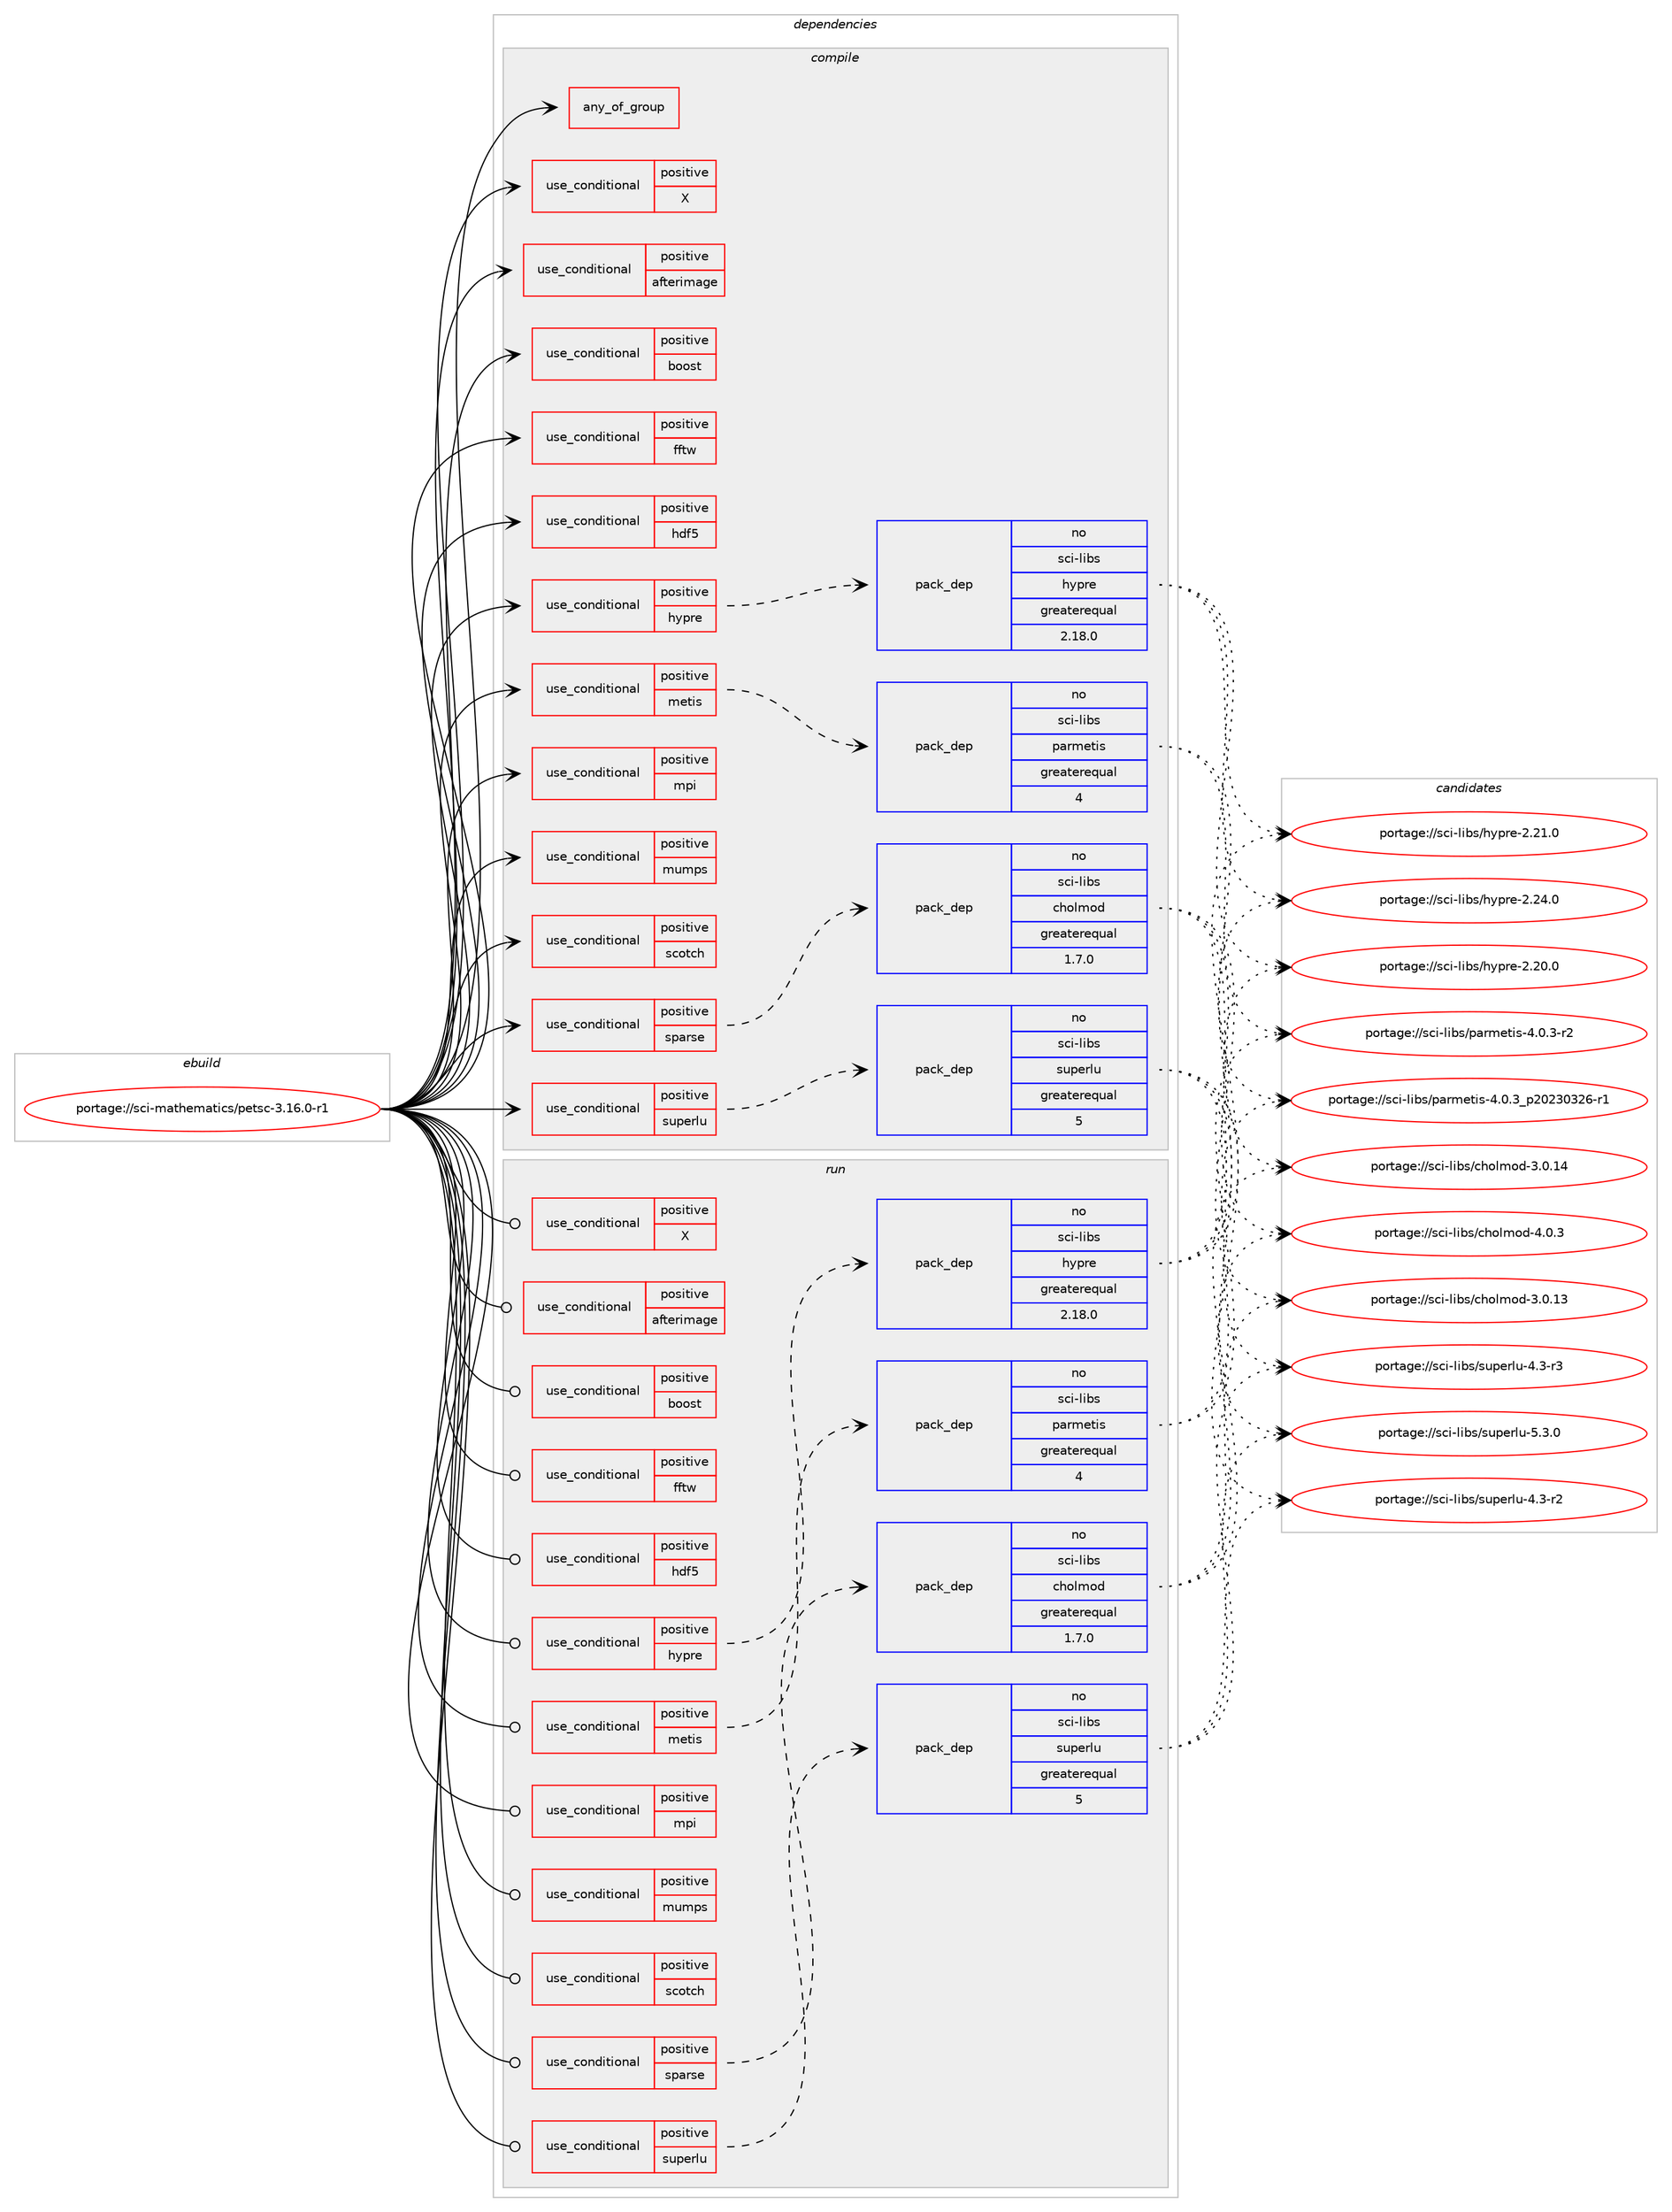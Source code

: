 digraph prolog {

# *************
# Graph options
# *************

newrank=true;
concentrate=true;
compound=true;
graph [rankdir=LR,fontname=Helvetica,fontsize=10,ranksep=1.5];#, ranksep=2.5, nodesep=0.2];
edge  [arrowhead=vee];
node  [fontname=Helvetica,fontsize=10];

# **********
# The ebuild
# **********

subgraph cluster_leftcol {
color=gray;
rank=same;
label=<<i>ebuild</i>>;
id [label="portage://sci-mathematics/petsc-3.16.0-r1", color=red, width=4, href="../sci-mathematics/petsc-3.16.0-r1.svg"];
}

# ****************
# The dependencies
# ****************

subgraph cluster_midcol {
color=gray;
label=<<i>dependencies</i>>;
subgraph cluster_compile {
fillcolor="#eeeeee";
style=filled;
label=<<i>compile</i>>;
subgraph any159 {
dependency16474 [label=<<TABLE BORDER="0" CELLBORDER="1" CELLSPACING="0" CELLPADDING="4"><TR><TD CELLPADDING="10">any_of_group</TD></TR></TABLE>>, shape=none, color=red];# *** BEGIN UNKNOWN DEPENDENCY TYPE (TODO) ***
# dependency16474 -> package_dependency(portage://sci-mathematics/petsc-3.16.0-r1,install,no,dev-lang,python,none,[,,],[slot(3.10)],[])
# *** END UNKNOWN DEPENDENCY TYPE (TODO) ***

}
id:e -> dependency16474:w [weight=20,style="solid",arrowhead="vee"];
subgraph cond11241 {
dependency16475 [label=<<TABLE BORDER="0" CELLBORDER="1" CELLSPACING="0" CELLPADDING="4"><TR><TD ROWSPAN="3" CELLPADDING="10">use_conditional</TD></TR><TR><TD>positive</TD></TR><TR><TD>X</TD></TR></TABLE>>, shape=none, color=red];
# *** BEGIN UNKNOWN DEPENDENCY TYPE (TODO) ***
# dependency16475 -> package_dependency(portage://sci-mathematics/petsc-3.16.0-r1,install,no,x11-libs,libX11,none,[,,],[],[])
# *** END UNKNOWN DEPENDENCY TYPE (TODO) ***

}
id:e -> dependency16475:w [weight=20,style="solid",arrowhead="vee"];
subgraph cond11242 {
dependency16476 [label=<<TABLE BORDER="0" CELLBORDER="1" CELLSPACING="0" CELLPADDING="4"><TR><TD ROWSPAN="3" CELLPADDING="10">use_conditional</TD></TR><TR><TD>positive</TD></TR><TR><TD>afterimage</TD></TR></TABLE>>, shape=none, color=red];
# *** BEGIN UNKNOWN DEPENDENCY TYPE (TODO) ***
# dependency16476 -> package_dependency(portage://sci-mathematics/petsc-3.16.0-r1,install,no,media-libs,libafterimage,none,[,,],[],[])
# *** END UNKNOWN DEPENDENCY TYPE (TODO) ***

}
id:e -> dependency16476:w [weight=20,style="solid",arrowhead="vee"];
subgraph cond11243 {
dependency16477 [label=<<TABLE BORDER="0" CELLBORDER="1" CELLSPACING="0" CELLPADDING="4"><TR><TD ROWSPAN="3" CELLPADDING="10">use_conditional</TD></TR><TR><TD>positive</TD></TR><TR><TD>boost</TD></TR></TABLE>>, shape=none, color=red];
# *** BEGIN UNKNOWN DEPENDENCY TYPE (TODO) ***
# dependency16477 -> package_dependency(portage://sci-mathematics/petsc-3.16.0-r1,install,no,dev-libs,boost,none,[,,],[],[])
# *** END UNKNOWN DEPENDENCY TYPE (TODO) ***

}
id:e -> dependency16477:w [weight=20,style="solid",arrowhead="vee"];
subgraph cond11244 {
dependency16478 [label=<<TABLE BORDER="0" CELLBORDER="1" CELLSPACING="0" CELLPADDING="4"><TR><TD ROWSPAN="3" CELLPADDING="10">use_conditional</TD></TR><TR><TD>positive</TD></TR><TR><TD>fftw</TD></TR></TABLE>>, shape=none, color=red];
# *** BEGIN UNKNOWN DEPENDENCY TYPE (TODO) ***
# dependency16478 -> package_dependency(portage://sci-mathematics/petsc-3.16.0-r1,install,no,sci-libs,fftw,none,[,,],[slot(3.0)],[use(optenable(mpi),none)])
# *** END UNKNOWN DEPENDENCY TYPE (TODO) ***

}
id:e -> dependency16478:w [weight=20,style="solid",arrowhead="vee"];
subgraph cond11245 {
dependency16479 [label=<<TABLE BORDER="0" CELLBORDER="1" CELLSPACING="0" CELLPADDING="4"><TR><TD ROWSPAN="3" CELLPADDING="10">use_conditional</TD></TR><TR><TD>positive</TD></TR><TR><TD>hdf5</TD></TR></TABLE>>, shape=none, color=red];
# *** BEGIN UNKNOWN DEPENDENCY TYPE (TODO) ***
# dependency16479 -> package_dependency(portage://sci-mathematics/petsc-3.16.0-r1,install,no,sci-libs,hdf5,none,[,,],[],[use(optenable(mpi),none)])
# *** END UNKNOWN DEPENDENCY TYPE (TODO) ***

}
id:e -> dependency16479:w [weight=20,style="solid",arrowhead="vee"];
subgraph cond11246 {
dependency16480 [label=<<TABLE BORDER="0" CELLBORDER="1" CELLSPACING="0" CELLPADDING="4"><TR><TD ROWSPAN="3" CELLPADDING="10">use_conditional</TD></TR><TR><TD>positive</TD></TR><TR><TD>hypre</TD></TR></TABLE>>, shape=none, color=red];
subgraph pack5071 {
dependency16481 [label=<<TABLE BORDER="0" CELLBORDER="1" CELLSPACING="0" CELLPADDING="4" WIDTH="220"><TR><TD ROWSPAN="6" CELLPADDING="30">pack_dep</TD></TR><TR><TD WIDTH="110">no</TD></TR><TR><TD>sci-libs</TD></TR><TR><TD>hypre</TD></TR><TR><TD>greaterequal</TD></TR><TR><TD>2.18.0</TD></TR></TABLE>>, shape=none, color=blue];
}
dependency16480:e -> dependency16481:w [weight=20,style="dashed",arrowhead="vee"];
}
id:e -> dependency16480:w [weight=20,style="solid",arrowhead="vee"];
subgraph cond11247 {
dependency16482 [label=<<TABLE BORDER="0" CELLBORDER="1" CELLSPACING="0" CELLPADDING="4"><TR><TD ROWSPAN="3" CELLPADDING="10">use_conditional</TD></TR><TR><TD>positive</TD></TR><TR><TD>metis</TD></TR></TABLE>>, shape=none, color=red];
subgraph pack5072 {
dependency16483 [label=<<TABLE BORDER="0" CELLBORDER="1" CELLSPACING="0" CELLPADDING="4" WIDTH="220"><TR><TD ROWSPAN="6" CELLPADDING="30">pack_dep</TD></TR><TR><TD WIDTH="110">no</TD></TR><TR><TD>sci-libs</TD></TR><TR><TD>parmetis</TD></TR><TR><TD>greaterequal</TD></TR><TR><TD>4</TD></TR></TABLE>>, shape=none, color=blue];
}
dependency16482:e -> dependency16483:w [weight=20,style="dashed",arrowhead="vee"];
}
id:e -> dependency16482:w [weight=20,style="solid",arrowhead="vee"];
subgraph cond11248 {
dependency16484 [label=<<TABLE BORDER="0" CELLBORDER="1" CELLSPACING="0" CELLPADDING="4"><TR><TD ROWSPAN="3" CELLPADDING="10">use_conditional</TD></TR><TR><TD>positive</TD></TR><TR><TD>mpi</TD></TR></TABLE>>, shape=none, color=red];
# *** BEGIN UNKNOWN DEPENDENCY TYPE (TODO) ***
# dependency16484 -> package_dependency(portage://sci-mathematics/petsc-3.16.0-r1,install,no,virtual,mpi,none,[,,],[],[use(optenable(cxx),none),use(optenable(fortran),none)])
# *** END UNKNOWN DEPENDENCY TYPE (TODO) ***

}
id:e -> dependency16484:w [weight=20,style="solid",arrowhead="vee"];
subgraph cond11249 {
dependency16485 [label=<<TABLE BORDER="0" CELLBORDER="1" CELLSPACING="0" CELLPADDING="4"><TR><TD ROWSPAN="3" CELLPADDING="10">use_conditional</TD></TR><TR><TD>positive</TD></TR><TR><TD>mumps</TD></TR></TABLE>>, shape=none, color=red];
# *** BEGIN UNKNOWN DEPENDENCY TYPE (TODO) ***
# dependency16485 -> package_dependency(portage://sci-mathematics/petsc-3.16.0-r1,install,no,sci-libs,mumps,none,[,,],[],[use(optenable(mpi),none)])
# *** END UNKNOWN DEPENDENCY TYPE (TODO) ***

# *** BEGIN UNKNOWN DEPENDENCY TYPE (TODO) ***
# dependency16485 -> package_dependency(portage://sci-mathematics/petsc-3.16.0-r1,install,no,sci-libs,scalapack,none,[,,],[],[])
# *** END UNKNOWN DEPENDENCY TYPE (TODO) ***

}
id:e -> dependency16485:w [weight=20,style="solid",arrowhead="vee"];
subgraph cond11250 {
dependency16486 [label=<<TABLE BORDER="0" CELLBORDER="1" CELLSPACING="0" CELLPADDING="4"><TR><TD ROWSPAN="3" CELLPADDING="10">use_conditional</TD></TR><TR><TD>positive</TD></TR><TR><TD>scotch</TD></TR></TABLE>>, shape=none, color=red];
# *** BEGIN UNKNOWN DEPENDENCY TYPE (TODO) ***
# dependency16486 -> package_dependency(portage://sci-mathematics/petsc-3.16.0-r1,install,no,sci-libs,scotch,none,[,,],[],[use(optenable(mpi),none)])
# *** END UNKNOWN DEPENDENCY TYPE (TODO) ***

}
id:e -> dependency16486:w [weight=20,style="solid",arrowhead="vee"];
subgraph cond11251 {
dependency16487 [label=<<TABLE BORDER="0" CELLBORDER="1" CELLSPACING="0" CELLPADDING="4"><TR><TD ROWSPAN="3" CELLPADDING="10">use_conditional</TD></TR><TR><TD>positive</TD></TR><TR><TD>sparse</TD></TR></TABLE>>, shape=none, color=red];
# *** BEGIN UNKNOWN DEPENDENCY TYPE (TODO) ***
# dependency16487 -> package_dependency(portage://sci-mathematics/petsc-3.16.0-r1,install,no,sci-libs,suitesparse,none,[,,],[],[])
# *** END UNKNOWN DEPENDENCY TYPE (TODO) ***

subgraph pack5073 {
dependency16488 [label=<<TABLE BORDER="0" CELLBORDER="1" CELLSPACING="0" CELLPADDING="4" WIDTH="220"><TR><TD ROWSPAN="6" CELLPADDING="30">pack_dep</TD></TR><TR><TD WIDTH="110">no</TD></TR><TR><TD>sci-libs</TD></TR><TR><TD>cholmod</TD></TR><TR><TD>greaterequal</TD></TR><TR><TD>1.7.0</TD></TR></TABLE>>, shape=none, color=blue];
}
dependency16487:e -> dependency16488:w [weight=20,style="dashed",arrowhead="vee"];
}
id:e -> dependency16487:w [weight=20,style="solid",arrowhead="vee"];
subgraph cond11252 {
dependency16489 [label=<<TABLE BORDER="0" CELLBORDER="1" CELLSPACING="0" CELLPADDING="4"><TR><TD ROWSPAN="3" CELLPADDING="10">use_conditional</TD></TR><TR><TD>positive</TD></TR><TR><TD>superlu</TD></TR></TABLE>>, shape=none, color=red];
subgraph pack5074 {
dependency16490 [label=<<TABLE BORDER="0" CELLBORDER="1" CELLSPACING="0" CELLPADDING="4" WIDTH="220"><TR><TD ROWSPAN="6" CELLPADDING="30">pack_dep</TD></TR><TR><TD WIDTH="110">no</TD></TR><TR><TD>sci-libs</TD></TR><TR><TD>superlu</TD></TR><TR><TD>greaterequal</TD></TR><TR><TD>5</TD></TR></TABLE>>, shape=none, color=blue];
}
dependency16489:e -> dependency16490:w [weight=20,style="dashed",arrowhead="vee"];
}
id:e -> dependency16489:w [weight=20,style="solid",arrowhead="vee"];
# *** BEGIN UNKNOWN DEPENDENCY TYPE (TODO) ***
# id -> package_dependency(portage://sci-mathematics/petsc-3.16.0-r1,install,no,dev-build,cmake,none,[,,],[],[])
# *** END UNKNOWN DEPENDENCY TYPE (TODO) ***

# *** BEGIN UNKNOWN DEPENDENCY TYPE (TODO) ***
# id -> package_dependency(portage://sci-mathematics/petsc-3.16.0-r1,install,no,sys-apps,which,none,[,,],[],[])
# *** END UNKNOWN DEPENDENCY TYPE (TODO) ***

# *** BEGIN UNKNOWN DEPENDENCY TYPE (TODO) ***
# id -> package_dependency(portage://sci-mathematics/petsc-3.16.0-r1,install,no,virtual,blas,none,[,,],[],[])
# *** END UNKNOWN DEPENDENCY TYPE (TODO) ***

# *** BEGIN UNKNOWN DEPENDENCY TYPE (TODO) ***
# id -> package_dependency(portage://sci-mathematics/petsc-3.16.0-r1,install,no,virtual,fortran,none,[,,],[],[])
# *** END UNKNOWN DEPENDENCY TYPE (TODO) ***

# *** BEGIN UNKNOWN DEPENDENCY TYPE (TODO) ***
# id -> package_dependency(portage://sci-mathematics/petsc-3.16.0-r1,install,no,virtual,lapack,none,[,,],[],[])
# *** END UNKNOWN DEPENDENCY TYPE (TODO) ***

# *** BEGIN UNKNOWN DEPENDENCY TYPE (TODO) ***
# id -> package_dependency(portage://sci-mathematics/petsc-3.16.0-r1,install,no,virtual,pkgconfig,none,[,,],[],[])
# *** END UNKNOWN DEPENDENCY TYPE (TODO) ***

}
subgraph cluster_compileandrun {
fillcolor="#eeeeee";
style=filled;
label=<<i>compile and run</i>>;
}
subgraph cluster_run {
fillcolor="#eeeeee";
style=filled;
label=<<i>run</i>>;
subgraph cond11253 {
dependency16491 [label=<<TABLE BORDER="0" CELLBORDER="1" CELLSPACING="0" CELLPADDING="4"><TR><TD ROWSPAN="3" CELLPADDING="10">use_conditional</TD></TR><TR><TD>positive</TD></TR><TR><TD>X</TD></TR></TABLE>>, shape=none, color=red];
# *** BEGIN UNKNOWN DEPENDENCY TYPE (TODO) ***
# dependency16491 -> package_dependency(portage://sci-mathematics/petsc-3.16.0-r1,run,no,x11-libs,libX11,none,[,,],[],[])
# *** END UNKNOWN DEPENDENCY TYPE (TODO) ***

}
id:e -> dependency16491:w [weight=20,style="solid",arrowhead="odot"];
subgraph cond11254 {
dependency16492 [label=<<TABLE BORDER="0" CELLBORDER="1" CELLSPACING="0" CELLPADDING="4"><TR><TD ROWSPAN="3" CELLPADDING="10">use_conditional</TD></TR><TR><TD>positive</TD></TR><TR><TD>afterimage</TD></TR></TABLE>>, shape=none, color=red];
# *** BEGIN UNKNOWN DEPENDENCY TYPE (TODO) ***
# dependency16492 -> package_dependency(portage://sci-mathematics/petsc-3.16.0-r1,run,no,media-libs,libafterimage,none,[,,],[],[])
# *** END UNKNOWN DEPENDENCY TYPE (TODO) ***

}
id:e -> dependency16492:w [weight=20,style="solid",arrowhead="odot"];
subgraph cond11255 {
dependency16493 [label=<<TABLE BORDER="0" CELLBORDER="1" CELLSPACING="0" CELLPADDING="4"><TR><TD ROWSPAN="3" CELLPADDING="10">use_conditional</TD></TR><TR><TD>positive</TD></TR><TR><TD>boost</TD></TR></TABLE>>, shape=none, color=red];
# *** BEGIN UNKNOWN DEPENDENCY TYPE (TODO) ***
# dependency16493 -> package_dependency(portage://sci-mathematics/petsc-3.16.0-r1,run,no,dev-libs,boost,none,[,,],[],[])
# *** END UNKNOWN DEPENDENCY TYPE (TODO) ***

}
id:e -> dependency16493:w [weight=20,style="solid",arrowhead="odot"];
subgraph cond11256 {
dependency16494 [label=<<TABLE BORDER="0" CELLBORDER="1" CELLSPACING="0" CELLPADDING="4"><TR><TD ROWSPAN="3" CELLPADDING="10">use_conditional</TD></TR><TR><TD>positive</TD></TR><TR><TD>fftw</TD></TR></TABLE>>, shape=none, color=red];
# *** BEGIN UNKNOWN DEPENDENCY TYPE (TODO) ***
# dependency16494 -> package_dependency(portage://sci-mathematics/petsc-3.16.0-r1,run,no,sci-libs,fftw,none,[,,],[slot(3.0)],[use(optenable(mpi),none)])
# *** END UNKNOWN DEPENDENCY TYPE (TODO) ***

}
id:e -> dependency16494:w [weight=20,style="solid",arrowhead="odot"];
subgraph cond11257 {
dependency16495 [label=<<TABLE BORDER="0" CELLBORDER="1" CELLSPACING="0" CELLPADDING="4"><TR><TD ROWSPAN="3" CELLPADDING="10">use_conditional</TD></TR><TR><TD>positive</TD></TR><TR><TD>hdf5</TD></TR></TABLE>>, shape=none, color=red];
# *** BEGIN UNKNOWN DEPENDENCY TYPE (TODO) ***
# dependency16495 -> package_dependency(portage://sci-mathematics/petsc-3.16.0-r1,run,no,sci-libs,hdf5,none,[,,],[],[use(optenable(mpi),none)])
# *** END UNKNOWN DEPENDENCY TYPE (TODO) ***

}
id:e -> dependency16495:w [weight=20,style="solid",arrowhead="odot"];
subgraph cond11258 {
dependency16496 [label=<<TABLE BORDER="0" CELLBORDER="1" CELLSPACING="0" CELLPADDING="4"><TR><TD ROWSPAN="3" CELLPADDING="10">use_conditional</TD></TR><TR><TD>positive</TD></TR><TR><TD>hypre</TD></TR></TABLE>>, shape=none, color=red];
subgraph pack5075 {
dependency16497 [label=<<TABLE BORDER="0" CELLBORDER="1" CELLSPACING="0" CELLPADDING="4" WIDTH="220"><TR><TD ROWSPAN="6" CELLPADDING="30">pack_dep</TD></TR><TR><TD WIDTH="110">no</TD></TR><TR><TD>sci-libs</TD></TR><TR><TD>hypre</TD></TR><TR><TD>greaterequal</TD></TR><TR><TD>2.18.0</TD></TR></TABLE>>, shape=none, color=blue];
}
dependency16496:e -> dependency16497:w [weight=20,style="dashed",arrowhead="vee"];
}
id:e -> dependency16496:w [weight=20,style="solid",arrowhead="odot"];
subgraph cond11259 {
dependency16498 [label=<<TABLE BORDER="0" CELLBORDER="1" CELLSPACING="0" CELLPADDING="4"><TR><TD ROWSPAN="3" CELLPADDING="10">use_conditional</TD></TR><TR><TD>positive</TD></TR><TR><TD>metis</TD></TR></TABLE>>, shape=none, color=red];
subgraph pack5076 {
dependency16499 [label=<<TABLE BORDER="0" CELLBORDER="1" CELLSPACING="0" CELLPADDING="4" WIDTH="220"><TR><TD ROWSPAN="6" CELLPADDING="30">pack_dep</TD></TR><TR><TD WIDTH="110">no</TD></TR><TR><TD>sci-libs</TD></TR><TR><TD>parmetis</TD></TR><TR><TD>greaterequal</TD></TR><TR><TD>4</TD></TR></TABLE>>, shape=none, color=blue];
}
dependency16498:e -> dependency16499:w [weight=20,style="dashed",arrowhead="vee"];
}
id:e -> dependency16498:w [weight=20,style="solid",arrowhead="odot"];
subgraph cond11260 {
dependency16500 [label=<<TABLE BORDER="0" CELLBORDER="1" CELLSPACING="0" CELLPADDING="4"><TR><TD ROWSPAN="3" CELLPADDING="10">use_conditional</TD></TR><TR><TD>positive</TD></TR><TR><TD>mpi</TD></TR></TABLE>>, shape=none, color=red];
# *** BEGIN UNKNOWN DEPENDENCY TYPE (TODO) ***
# dependency16500 -> package_dependency(portage://sci-mathematics/petsc-3.16.0-r1,run,no,virtual,mpi,none,[,,],[],[use(optenable(cxx),none),use(optenable(fortran),none)])
# *** END UNKNOWN DEPENDENCY TYPE (TODO) ***

}
id:e -> dependency16500:w [weight=20,style="solid",arrowhead="odot"];
subgraph cond11261 {
dependency16501 [label=<<TABLE BORDER="0" CELLBORDER="1" CELLSPACING="0" CELLPADDING="4"><TR><TD ROWSPAN="3" CELLPADDING="10">use_conditional</TD></TR><TR><TD>positive</TD></TR><TR><TD>mumps</TD></TR></TABLE>>, shape=none, color=red];
# *** BEGIN UNKNOWN DEPENDENCY TYPE (TODO) ***
# dependency16501 -> package_dependency(portage://sci-mathematics/petsc-3.16.0-r1,run,no,sci-libs,mumps,none,[,,],[],[use(optenable(mpi),none)])
# *** END UNKNOWN DEPENDENCY TYPE (TODO) ***

# *** BEGIN UNKNOWN DEPENDENCY TYPE (TODO) ***
# dependency16501 -> package_dependency(portage://sci-mathematics/petsc-3.16.0-r1,run,no,sci-libs,scalapack,none,[,,],[],[])
# *** END UNKNOWN DEPENDENCY TYPE (TODO) ***

}
id:e -> dependency16501:w [weight=20,style="solid",arrowhead="odot"];
subgraph cond11262 {
dependency16502 [label=<<TABLE BORDER="0" CELLBORDER="1" CELLSPACING="0" CELLPADDING="4"><TR><TD ROWSPAN="3" CELLPADDING="10">use_conditional</TD></TR><TR><TD>positive</TD></TR><TR><TD>scotch</TD></TR></TABLE>>, shape=none, color=red];
# *** BEGIN UNKNOWN DEPENDENCY TYPE (TODO) ***
# dependency16502 -> package_dependency(portage://sci-mathematics/petsc-3.16.0-r1,run,no,sci-libs,scotch,none,[,,],[],[use(optenable(mpi),none)])
# *** END UNKNOWN DEPENDENCY TYPE (TODO) ***

}
id:e -> dependency16502:w [weight=20,style="solid",arrowhead="odot"];
subgraph cond11263 {
dependency16503 [label=<<TABLE BORDER="0" CELLBORDER="1" CELLSPACING="0" CELLPADDING="4"><TR><TD ROWSPAN="3" CELLPADDING="10">use_conditional</TD></TR><TR><TD>positive</TD></TR><TR><TD>sparse</TD></TR></TABLE>>, shape=none, color=red];
# *** BEGIN UNKNOWN DEPENDENCY TYPE (TODO) ***
# dependency16503 -> package_dependency(portage://sci-mathematics/petsc-3.16.0-r1,run,no,sci-libs,suitesparse,none,[,,],[],[])
# *** END UNKNOWN DEPENDENCY TYPE (TODO) ***

subgraph pack5077 {
dependency16504 [label=<<TABLE BORDER="0" CELLBORDER="1" CELLSPACING="0" CELLPADDING="4" WIDTH="220"><TR><TD ROWSPAN="6" CELLPADDING="30">pack_dep</TD></TR><TR><TD WIDTH="110">no</TD></TR><TR><TD>sci-libs</TD></TR><TR><TD>cholmod</TD></TR><TR><TD>greaterequal</TD></TR><TR><TD>1.7.0</TD></TR></TABLE>>, shape=none, color=blue];
}
dependency16503:e -> dependency16504:w [weight=20,style="dashed",arrowhead="vee"];
}
id:e -> dependency16503:w [weight=20,style="solid",arrowhead="odot"];
subgraph cond11264 {
dependency16505 [label=<<TABLE BORDER="0" CELLBORDER="1" CELLSPACING="0" CELLPADDING="4"><TR><TD ROWSPAN="3" CELLPADDING="10">use_conditional</TD></TR><TR><TD>positive</TD></TR><TR><TD>superlu</TD></TR></TABLE>>, shape=none, color=red];
subgraph pack5078 {
dependency16506 [label=<<TABLE BORDER="0" CELLBORDER="1" CELLSPACING="0" CELLPADDING="4" WIDTH="220"><TR><TD ROWSPAN="6" CELLPADDING="30">pack_dep</TD></TR><TR><TD WIDTH="110">no</TD></TR><TR><TD>sci-libs</TD></TR><TR><TD>superlu</TD></TR><TR><TD>greaterequal</TD></TR><TR><TD>5</TD></TR></TABLE>>, shape=none, color=blue];
}
dependency16505:e -> dependency16506:w [weight=20,style="dashed",arrowhead="vee"];
}
id:e -> dependency16505:w [weight=20,style="solid",arrowhead="odot"];
# *** BEGIN UNKNOWN DEPENDENCY TYPE (TODO) ***
# id -> package_dependency(portage://sci-mathematics/petsc-3.16.0-r1,run,no,virtual,blas,none,[,,],[],[])
# *** END UNKNOWN DEPENDENCY TYPE (TODO) ***

# *** BEGIN UNKNOWN DEPENDENCY TYPE (TODO) ***
# id -> package_dependency(portage://sci-mathematics/petsc-3.16.0-r1,run,no,virtual,fortran,none,[,,],[],[])
# *** END UNKNOWN DEPENDENCY TYPE (TODO) ***

# *** BEGIN UNKNOWN DEPENDENCY TYPE (TODO) ***
# id -> package_dependency(portage://sci-mathematics/petsc-3.16.0-r1,run,no,virtual,lapack,none,[,,],[],[])
# *** END UNKNOWN DEPENDENCY TYPE (TODO) ***

}
}

# **************
# The candidates
# **************

subgraph cluster_choices {
rank=same;
color=gray;
label=<<i>candidates</i>>;

subgraph choice5071 {
color=black;
nodesep=1;
choice1159910545108105981154710412111211410145504650484648 [label="portage://sci-libs/hypre-2.20.0", color=red, width=4,href="../sci-libs/hypre-2.20.0.svg"];
choice1159910545108105981154710412111211410145504650494648 [label="portage://sci-libs/hypre-2.21.0", color=red, width=4,href="../sci-libs/hypre-2.21.0.svg"];
choice1159910545108105981154710412111211410145504650524648 [label="portage://sci-libs/hypre-2.24.0", color=red, width=4,href="../sci-libs/hypre-2.24.0.svg"];
dependency16481:e -> choice1159910545108105981154710412111211410145504650484648:w [style=dotted,weight="100"];
dependency16481:e -> choice1159910545108105981154710412111211410145504650494648:w [style=dotted,weight="100"];
dependency16481:e -> choice1159910545108105981154710412111211410145504650524648:w [style=dotted,weight="100"];
}
subgraph choice5072 {
color=black;
nodesep=1;
choice11599105451081059811547112971141091011161051154552464846514511450 [label="portage://sci-libs/parmetis-4.0.3-r2", color=red, width=4,href="../sci-libs/parmetis-4.0.3-r2.svg"];
choice11599105451081059811547112971141091011161051154552464846519511250485051485150544511449 [label="portage://sci-libs/parmetis-4.0.3_p20230326-r1", color=red, width=4,href="../sci-libs/parmetis-4.0.3_p20230326-r1.svg"];
dependency16483:e -> choice11599105451081059811547112971141091011161051154552464846514511450:w [style=dotted,weight="100"];
dependency16483:e -> choice11599105451081059811547112971141091011161051154552464846519511250485051485150544511449:w [style=dotted,weight="100"];
}
subgraph choice5073 {
color=black;
nodesep=1;
choice115991054510810598115479910411110810911110045514648464951 [label="portage://sci-libs/cholmod-3.0.13", color=red, width=4,href="../sci-libs/cholmod-3.0.13.svg"];
choice115991054510810598115479910411110810911110045514648464952 [label="portage://sci-libs/cholmod-3.0.14", color=red, width=4,href="../sci-libs/cholmod-3.0.14.svg"];
choice1159910545108105981154799104111108109111100455246484651 [label="portage://sci-libs/cholmod-4.0.3", color=red, width=4,href="../sci-libs/cholmod-4.0.3.svg"];
dependency16488:e -> choice115991054510810598115479910411110810911110045514648464951:w [style=dotted,weight="100"];
dependency16488:e -> choice115991054510810598115479910411110810911110045514648464952:w [style=dotted,weight="100"];
dependency16488:e -> choice1159910545108105981154799104111108109111100455246484651:w [style=dotted,weight="100"];
}
subgraph choice5074 {
color=black;
nodesep=1;
choice11599105451081059811547115117112101114108117455246514511450 [label="portage://sci-libs/superlu-4.3-r2", color=red, width=4,href="../sci-libs/superlu-4.3-r2.svg"];
choice11599105451081059811547115117112101114108117455246514511451 [label="portage://sci-libs/superlu-4.3-r3", color=red, width=4,href="../sci-libs/superlu-4.3-r3.svg"];
choice11599105451081059811547115117112101114108117455346514648 [label="portage://sci-libs/superlu-5.3.0", color=red, width=4,href="../sci-libs/superlu-5.3.0.svg"];
dependency16490:e -> choice11599105451081059811547115117112101114108117455246514511450:w [style=dotted,weight="100"];
dependency16490:e -> choice11599105451081059811547115117112101114108117455246514511451:w [style=dotted,weight="100"];
dependency16490:e -> choice11599105451081059811547115117112101114108117455346514648:w [style=dotted,weight="100"];
}
subgraph choice5075 {
color=black;
nodesep=1;
choice1159910545108105981154710412111211410145504650484648 [label="portage://sci-libs/hypre-2.20.0", color=red, width=4,href="../sci-libs/hypre-2.20.0.svg"];
choice1159910545108105981154710412111211410145504650494648 [label="portage://sci-libs/hypre-2.21.0", color=red, width=4,href="../sci-libs/hypre-2.21.0.svg"];
choice1159910545108105981154710412111211410145504650524648 [label="portage://sci-libs/hypre-2.24.0", color=red, width=4,href="../sci-libs/hypre-2.24.0.svg"];
dependency16497:e -> choice1159910545108105981154710412111211410145504650484648:w [style=dotted,weight="100"];
dependency16497:e -> choice1159910545108105981154710412111211410145504650494648:w [style=dotted,weight="100"];
dependency16497:e -> choice1159910545108105981154710412111211410145504650524648:w [style=dotted,weight="100"];
}
subgraph choice5076 {
color=black;
nodesep=1;
choice11599105451081059811547112971141091011161051154552464846514511450 [label="portage://sci-libs/parmetis-4.0.3-r2", color=red, width=4,href="../sci-libs/parmetis-4.0.3-r2.svg"];
choice11599105451081059811547112971141091011161051154552464846519511250485051485150544511449 [label="portage://sci-libs/parmetis-4.0.3_p20230326-r1", color=red, width=4,href="../sci-libs/parmetis-4.0.3_p20230326-r1.svg"];
dependency16499:e -> choice11599105451081059811547112971141091011161051154552464846514511450:w [style=dotted,weight="100"];
dependency16499:e -> choice11599105451081059811547112971141091011161051154552464846519511250485051485150544511449:w [style=dotted,weight="100"];
}
subgraph choice5077 {
color=black;
nodesep=1;
choice115991054510810598115479910411110810911110045514648464951 [label="portage://sci-libs/cholmod-3.0.13", color=red, width=4,href="../sci-libs/cholmod-3.0.13.svg"];
choice115991054510810598115479910411110810911110045514648464952 [label="portage://sci-libs/cholmod-3.0.14", color=red, width=4,href="../sci-libs/cholmod-3.0.14.svg"];
choice1159910545108105981154799104111108109111100455246484651 [label="portage://sci-libs/cholmod-4.0.3", color=red, width=4,href="../sci-libs/cholmod-4.0.3.svg"];
dependency16504:e -> choice115991054510810598115479910411110810911110045514648464951:w [style=dotted,weight="100"];
dependency16504:e -> choice115991054510810598115479910411110810911110045514648464952:w [style=dotted,weight="100"];
dependency16504:e -> choice1159910545108105981154799104111108109111100455246484651:w [style=dotted,weight="100"];
}
subgraph choice5078 {
color=black;
nodesep=1;
choice11599105451081059811547115117112101114108117455246514511450 [label="portage://sci-libs/superlu-4.3-r2", color=red, width=4,href="../sci-libs/superlu-4.3-r2.svg"];
choice11599105451081059811547115117112101114108117455246514511451 [label="portage://sci-libs/superlu-4.3-r3", color=red, width=4,href="../sci-libs/superlu-4.3-r3.svg"];
choice11599105451081059811547115117112101114108117455346514648 [label="portage://sci-libs/superlu-5.3.0", color=red, width=4,href="../sci-libs/superlu-5.3.0.svg"];
dependency16506:e -> choice11599105451081059811547115117112101114108117455246514511450:w [style=dotted,weight="100"];
dependency16506:e -> choice11599105451081059811547115117112101114108117455246514511451:w [style=dotted,weight="100"];
dependency16506:e -> choice11599105451081059811547115117112101114108117455346514648:w [style=dotted,weight="100"];
}
}

}
